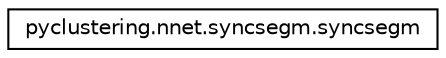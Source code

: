 digraph "Graphical Class Hierarchy"
{
 // INTERACTIVE_SVG=YES
 // LATEX_PDF_SIZE
  edge [fontname="Helvetica",fontsize="10",labelfontname="Helvetica",labelfontsize="10"];
  node [fontname="Helvetica",fontsize="10",shape=record];
  rankdir="LR";
  Node0 [label="pyclustering.nnet.syncsegm.syncsegm",height=0.2,width=0.4,color="black", fillcolor="white", style="filled",URL="$d2/d81/classpyclustering_1_1nnet_1_1syncsegm_1_1syncsegm.html",tooltip="Class represents segmentation algorithm syncsegm."];
}
